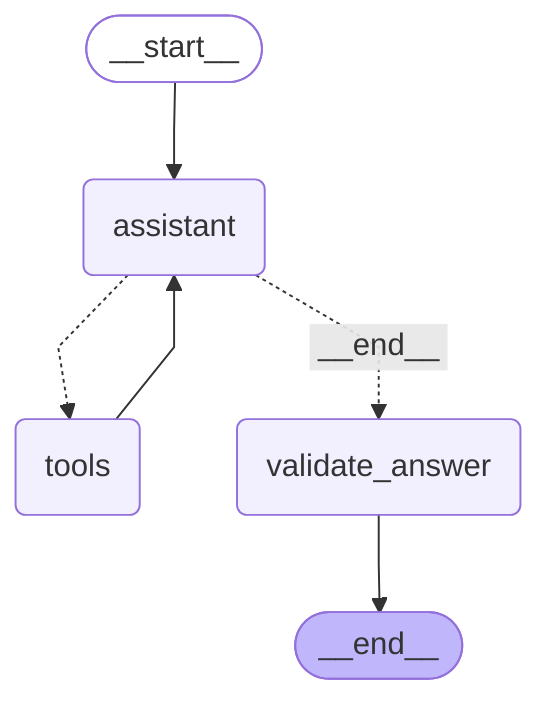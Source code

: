 ---
config:
  flowchart:
    curve: linear
---
graph TD;
	__start__([<p>__start__</p>]):::first
	assistant(assistant)
	tools(tools)
	validate_answer(validate_answer)
	__end__([<p>__end__</p>]):::last
	__start__ --> assistant;
	assistant -.-> tools;
	assistant -. &nbsp;__end__&nbsp; .-> validate_answer;
	tools --> assistant;
	validate_answer --> __end__;
	classDef default fill:#f2f0ff,line-height:1.2
	classDef first fill-opacity:0
	classDef last fill:#bfb6fc